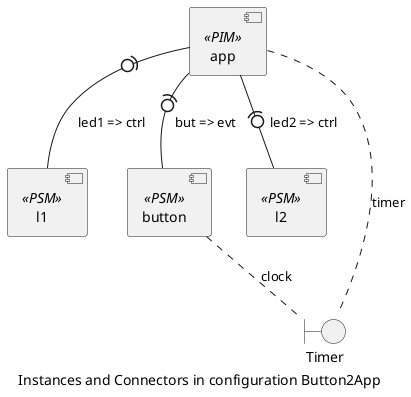 @startuml
caption Instances and Connectors in configuration Button2App
component l1<<PSM>>
component app<<PIM>>
component button<<PSM>>
component l2<<PSM>>
boundary Timer
app -(0- l2 : led2 => ctrl
app -(0- button : but => evt
app -(0- l1 : led1 => ctrl
button .. Timer : clock
app .. Timer : timer
@enduml